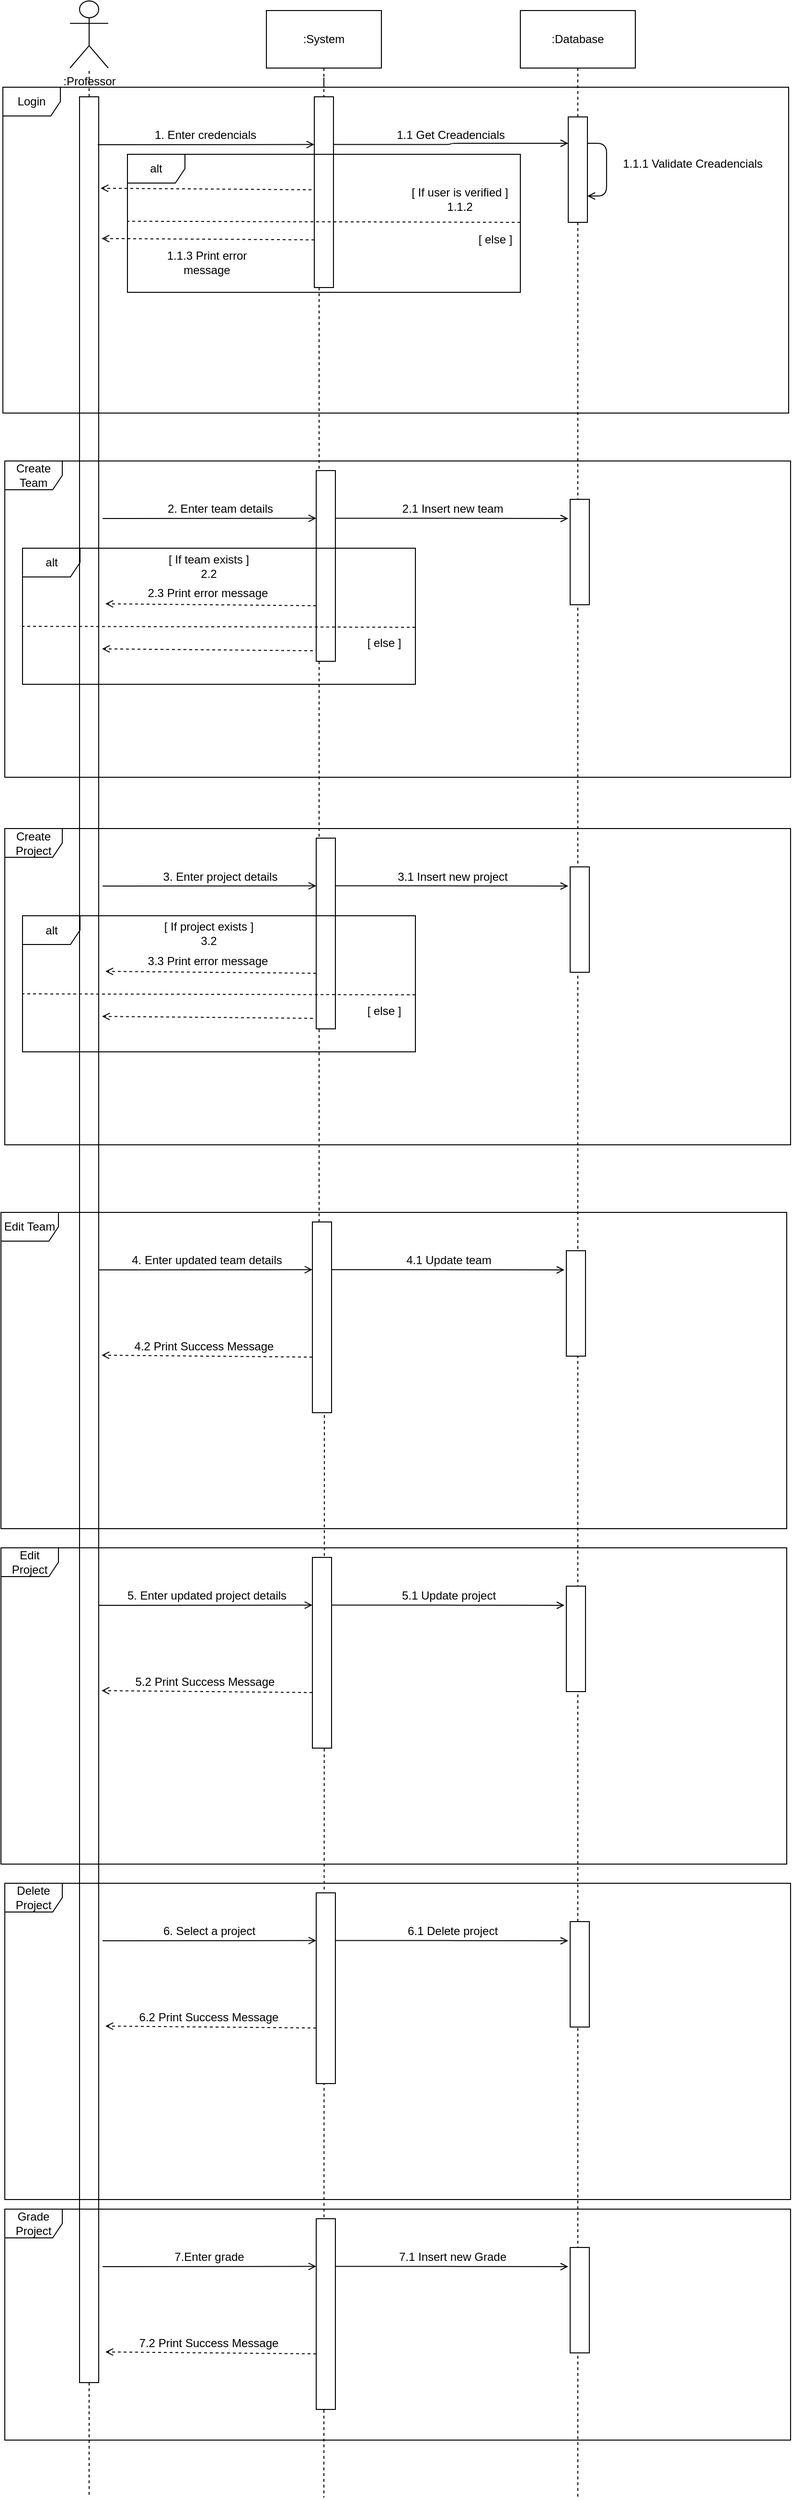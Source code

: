 <mxfile version="10.8.1" type="device"><diagram name="Page-1" id="13e1069c-82ec-6db2-03f1-153e76fe0fe0"><mxGraphModel dx="1640" dy="953" grid="1" gridSize="10" guides="1" tooltips="1" connect="1" arrows="1" fold="1" page="1" pageScale="1" pageWidth="1100" pageHeight="850" background="#ffffff" math="0" shadow="0"><root><mxCell id="0"/><mxCell id="1" parent="0"/><mxCell id="8hnLKRidfZK9zV9FMf3j-4" value="&lt;div&gt;:Professor&lt;/div&gt;" style="shape=umlActor;verticalLabelPosition=bottom;labelBackgroundColor=#ffffff;verticalAlign=top;html=1;outlineConnect=0;" vertex="1" parent="1"><mxGeometry x="188" y="35" width="40" height="70" as="geometry"/></mxCell><mxCell id="8hnLKRidfZK9zV9FMf3j-13" style="edgeStyle=orthogonalEdgeStyle;rounded=0;orthogonalLoop=1;jettySize=auto;html=1;exitX=0.25;exitY=1;exitDx=0;exitDy=0;dashed=1;endArrow=none;endFill=0;" edge="1" parent="1" source="8hnLKRidfZK9zV9FMf3j-18"><mxGeometry relative="1" as="geometry"><mxPoint x="453" y="2640" as="targetPoint"/><mxPoint x="453" y="674" as="sourcePoint"/></mxGeometry></mxCell><mxCell id="8hnLKRidfZK9zV9FMf3j-14" style="edgeStyle=orthogonalEdgeStyle;rounded=1;orthogonalLoop=1;jettySize=auto;html=1;exitX=0.5;exitY=1;exitDx=0;exitDy=0;dashed=1;endArrow=none;endFill=0;" edge="1" parent="1" source="8hnLKRidfZK9zV9FMf3j-25"><mxGeometry relative="1" as="geometry"><mxPoint x="718" y="2640" as="targetPoint"/><mxPoint x="718" y="115" as="sourcePoint"/></mxGeometry></mxCell><mxCell id="8hnLKRidfZK9zV9FMf3j-10" value="" style="endArrow=none;html=1;rounded=1;dashed=1;" edge="1" parent="1" source="8hnLKRidfZK9zV9FMf3j-16" target="8hnLKRidfZK9zV9FMf3j-4"><mxGeometry width="50" height="50" relative="1" as="geometry"><mxPoint x="207" y="775" as="sourcePoint"/><mxPoint x="238" y="135" as="targetPoint"/></mxGeometry></mxCell><mxCell id="8hnLKRidfZK9zV9FMf3j-146" style="edgeStyle=none;rounded=1;orthogonalLoop=1;jettySize=auto;html=1;exitX=0.5;exitY=1;exitDx=0;exitDy=0;endArrow=none;endFill=0;dashed=1;" edge="1" parent="1" source="8hnLKRidfZK9zV9FMf3j-16"><mxGeometry relative="1" as="geometry"><mxPoint x="207.966" y="2640" as="targetPoint"/></mxGeometry></mxCell><mxCell id="8hnLKRidfZK9zV9FMf3j-16" value="" style="rounded=0;whiteSpace=wrap;html=1;" vertex="1" parent="1"><mxGeometry x="198" y="135" width="20" height="2385" as="geometry"/></mxCell><mxCell id="8hnLKRidfZK9zV9FMf3j-29" style="edgeStyle=orthogonalEdgeStyle;rounded=1;orthogonalLoop=1;jettySize=auto;html=1;exitX=1;exitY=0.25;exitDx=0;exitDy=0;entryX=0;entryY=0.25;entryDx=0;entryDy=0;endArrow=open;endFill=0;" edge="1" parent="1" source="8hnLKRidfZK9zV9FMf3j-18" target="8hnLKRidfZK9zV9FMf3j-25"><mxGeometry relative="1" as="geometry"/></mxCell><mxCell id="8hnLKRidfZK9zV9FMf3j-42" style="rounded=1;orthogonalLoop=1;jettySize=auto;html=1;exitX=0;exitY=0.75;exitDx=0;exitDy=0;entryX=1.15;entryY=0.062;entryDx=0;entryDy=0;dashed=1;endArrow=open;endFill=0;entryPerimeter=0;" edge="1" parent="1" source="8hnLKRidfZK9zV9FMf3j-18" target="8hnLKRidfZK9zV9FMf3j-16"><mxGeometry relative="1" as="geometry"/></mxCell><mxCell id="8hnLKRidfZK9zV9FMf3j-18" value="" style="rounded=0;whiteSpace=wrap;html=1;" vertex="1" parent="1"><mxGeometry x="443" y="135" width="20" height="199" as="geometry"/></mxCell><mxCell id="8hnLKRidfZK9zV9FMf3j-19" style="edgeStyle=orthogonalEdgeStyle;rounded=0;orthogonalLoop=1;jettySize=auto;html=1;exitX=0.5;exitY=1;exitDx=0;exitDy=0;dashed=1;endArrow=none;endFill=0;" edge="1" parent="1" source="8hnLKRidfZK9zV9FMf3j-22" target="8hnLKRidfZK9zV9FMf3j-18"><mxGeometry relative="1" as="geometry"><mxPoint x="453" y="775" as="targetPoint"/><mxPoint x="451" y="110" as="sourcePoint"/></mxGeometry></mxCell><mxCell id="8hnLKRidfZK9zV9FMf3j-20" value="" style="endArrow=open;html=1;entryX=0;entryY=0.25;entryDx=0;entryDy=0;endFill=0;" edge="1" parent="1" target="8hnLKRidfZK9zV9FMf3j-18"><mxGeometry width="50" height="50" relative="1" as="geometry"><mxPoint x="217" y="185" as="sourcePoint"/><mxPoint x="288" y="145" as="targetPoint"/></mxGeometry></mxCell><mxCell id="8hnLKRidfZK9zV9FMf3j-21" value="1. Enter credencials" style="text;html=1;strokeColor=none;fillColor=none;align=center;verticalAlign=middle;whiteSpace=wrap;rounded=0;" vertex="1" parent="1"><mxGeometry x="268" y="165" width="123" height="20" as="geometry"/></mxCell><mxCell id="8hnLKRidfZK9zV9FMf3j-22" value=":System" style="rounded=0;whiteSpace=wrap;html=1;" vertex="1" parent="1"><mxGeometry x="393" y="45" width="120" height="60" as="geometry"/></mxCell><mxCell id="8hnLKRidfZK9zV9FMf3j-23" value=":Database" style="rounded=0;whiteSpace=wrap;html=1;" vertex="1" parent="1"><mxGeometry x="658" y="45" width="120" height="60" as="geometry"/></mxCell><mxCell id="8hnLKRidfZK9zV9FMf3j-25" value="" style="rounded=0;whiteSpace=wrap;html=1;" vertex="1" parent="1"><mxGeometry x="708" y="156" width="20" height="110" as="geometry"/></mxCell><mxCell id="8hnLKRidfZK9zV9FMf3j-27" style="edgeStyle=orthogonalEdgeStyle;rounded=1;orthogonalLoop=1;jettySize=auto;html=1;exitX=0.5;exitY=1;exitDx=0;exitDy=0;dashed=1;endArrow=none;endFill=0;" edge="1" parent="1" source="8hnLKRidfZK9zV9FMf3j-23" target="8hnLKRidfZK9zV9FMf3j-25"><mxGeometry relative="1" as="geometry"><mxPoint x="718" y="775" as="targetPoint"/><mxPoint x="718" y="105" as="sourcePoint"/></mxGeometry></mxCell><mxCell id="8hnLKRidfZK9zV9FMf3j-28" value="1.1 Get Creadencials " style="text;html=1;strokeColor=none;fillColor=none;align=center;verticalAlign=middle;whiteSpace=wrap;rounded=0;" vertex="1" parent="1"><mxGeometry x="524" y="165" width="123" height="20" as="geometry"/></mxCell><mxCell id="8hnLKRidfZK9zV9FMf3j-30" style="edgeStyle=orthogonalEdgeStyle;rounded=1;orthogonalLoop=1;jettySize=auto;html=1;exitX=1;exitY=0.25;exitDx=0;exitDy=0;entryX=1;entryY=0.75;entryDx=0;entryDy=0;endArrow=open;endFill=0;" edge="1" parent="1" source="8hnLKRidfZK9zV9FMf3j-25" target="8hnLKRidfZK9zV9FMf3j-25"><mxGeometry relative="1" as="geometry"/></mxCell><mxCell id="8hnLKRidfZK9zV9FMf3j-31" value="1.1.1 Validate Creadencials " style="text;html=1;strokeColor=none;fillColor=none;align=center;verticalAlign=middle;whiteSpace=wrap;rounded=0;" vertex="1" parent="1"><mxGeometry x="758" y="195" width="160" height="20" as="geometry"/></mxCell><mxCell id="8hnLKRidfZK9zV9FMf3j-38" value="" style="endArrow=open;html=1;exitX=-0.15;exitY=0.691;exitDx=0;exitDy=0;exitPerimeter=0;endFill=0;entryX=1.1;entryY=0.04;entryDx=0;entryDy=0;entryPerimeter=0;dashed=1;" edge="1" parent="1" target="8hnLKRidfZK9zV9FMf3j-16"><mxGeometry width="50" height="50" relative="1" as="geometry"><mxPoint x="440" y="232" as="sourcePoint"/><mxPoint x="238" y="232" as="targetPoint"/></mxGeometry></mxCell><mxCell id="8hnLKRidfZK9zV9FMf3j-39" value="&lt;div&gt;[ If user is verified ]&lt;/div&gt;&lt;div&gt;1.1.2&lt;br&gt;&lt;/div&gt;" style="text;html=1;strokeColor=none;fillColor=none;align=center;verticalAlign=middle;whiteSpace=wrap;rounded=0;" vertex="1" parent="1"><mxGeometry x="534" y="225" width="122" height="34" as="geometry"/></mxCell><mxCell id="8hnLKRidfZK9zV9FMf3j-40" value="" style="endArrow=none;dashed=1;html=1;exitX=1;exitY=0.493;exitDx=0;exitDy=0;exitPerimeter=0;entryX=0;entryY=0.485;entryDx=0;entryDy=0;entryPerimeter=0;" edge="1" parent="1" source="8hnLKRidfZK9zV9FMf3j-36" target="8hnLKRidfZK9zV9FMf3j-36"><mxGeometry width="50" height="50" relative="1" as="geometry"><mxPoint x="388" y="301" as="sourcePoint"/><mxPoint x="438" y="251" as="targetPoint"/></mxGeometry></mxCell><mxCell id="8hnLKRidfZK9zV9FMf3j-43" value="[ else ]" style="text;html=1;strokeColor=none;fillColor=none;align=center;verticalAlign=middle;whiteSpace=wrap;rounded=0;" vertex="1" parent="1"><mxGeometry x="608" y="277" width="48" height="14" as="geometry"/></mxCell><mxCell id="8hnLKRidfZK9zV9FMf3j-44" value="1.1.3 Print error message" style="text;html=1;strokeColor=none;fillColor=none;align=center;verticalAlign=middle;whiteSpace=wrap;rounded=0;" vertex="1" parent="1"><mxGeometry x="269.5" y="291" width="122" height="34" as="geometry"/></mxCell><mxCell id="8hnLKRidfZK9zV9FMf3j-67" style="edgeStyle=orthogonalEdgeStyle;rounded=1;orthogonalLoop=1;jettySize=auto;html=1;exitX=1;exitY=0.25;exitDx=0;exitDy=0;entryX=-0.1;entryY=0.182;entryDx=0;entryDy=0;entryPerimeter=0;endArrow=open;endFill=0;" edge="1" parent="1" source="8hnLKRidfZK9zV9FMf3j-68" target="8hnLKRidfZK9zV9FMf3j-71"><mxGeometry relative="1" as="geometry"/></mxCell><mxCell id="8hnLKRidfZK9zV9FMf3j-68" value="" style="rounded=0;whiteSpace=wrap;html=1;" vertex="1" parent="1"><mxGeometry x="445" y="525" width="20" height="199" as="geometry"/></mxCell><mxCell id="8hnLKRidfZK9zV9FMf3j-69" value="" style="endArrow=open;html=1;entryX=0;entryY=0.25;entryDx=0;entryDy=0;endFill=0;" edge="1" parent="1" target="8hnLKRidfZK9zV9FMf3j-68"><mxGeometry width="50" height="50" relative="1" as="geometry"><mxPoint x="222" y="575" as="sourcePoint"/><mxPoint x="290" y="555" as="targetPoint"/></mxGeometry></mxCell><mxCell id="8hnLKRidfZK9zV9FMf3j-70" value="2. Enter team details" style="text;html=1;strokeColor=none;fillColor=none;align=center;verticalAlign=middle;whiteSpace=wrap;rounded=0;" vertex="1" parent="1"><mxGeometry x="280" y="555" width="130" height="20" as="geometry"/></mxCell><mxCell id="8hnLKRidfZK9zV9FMf3j-71" value="" style="rounded=0;whiteSpace=wrap;html=1;" vertex="1" parent="1"><mxGeometry x="710" y="555" width="20" height="110" as="geometry"/></mxCell><mxCell id="8hnLKRidfZK9zV9FMf3j-72" value="2.1 Insert new team " style="text;html=1;strokeColor=none;fillColor=none;align=center;verticalAlign=middle;whiteSpace=wrap;rounded=0;" vertex="1" parent="1"><mxGeometry x="515" y="555" width="145" height="20" as="geometry"/></mxCell><mxCell id="8hnLKRidfZK9zV9FMf3j-73" value="&lt;div&gt;[ If team exists ]&lt;/div&gt;&lt;div&gt;2.2&lt;br&gt;&lt;/div&gt;" style="text;html=1;strokeColor=none;fillColor=none;align=center;verticalAlign=middle;whiteSpace=wrap;rounded=0;" vertex="1" parent="1"><mxGeometry x="271.5" y="612" width="122" height="25" as="geometry"/></mxCell><mxCell id="8hnLKRidfZK9zV9FMf3j-74" value="[ else ]" style="text;html=1;strokeColor=none;fillColor=none;align=center;verticalAlign=middle;whiteSpace=wrap;rounded=0;" vertex="1" parent="1"><mxGeometry x="492" y="698" width="48" height="14" as="geometry"/></mxCell><mxCell id="8hnLKRidfZK9zV9FMf3j-75" value="" style="endArrow=none;dashed=1;html=1;exitX=1;exitY=0.493;exitDx=0;exitDy=0;exitPerimeter=0;entryX=0;entryY=0.485;entryDx=0;entryDy=0;entryPerimeter=0;" edge="1" parent="1"><mxGeometry width="50" height="50" relative="1" as="geometry"><mxPoint x="548.5" y="688.5" as="sourcePoint"/><mxPoint x="138.5" y="687.5" as="targetPoint"/></mxGeometry></mxCell><mxCell id="8hnLKRidfZK9zV9FMf3j-76" value="" style="endArrow=open;html=1;exitX=-0.15;exitY=0.691;exitDx=0;exitDy=0;exitPerimeter=0;endFill=0;entryX=1.1;entryY=0.1;entryDx=0;entryDy=0;entryPerimeter=0;dashed=1;" edge="1" parent="1"><mxGeometry width="50" height="50" relative="1" as="geometry"><mxPoint x="445" y="666" as="sourcePoint"/><mxPoint x="225" y="664" as="targetPoint"/></mxGeometry></mxCell><mxCell id="8hnLKRidfZK9zV9FMf3j-77" value="2.3 Print error message" style="text;html=1;strokeColor=none;fillColor=none;align=center;verticalAlign=middle;whiteSpace=wrap;rounded=0;" vertex="1" parent="1"><mxGeometry x="260.5" y="646" width="142" height="14" as="geometry"/></mxCell><mxCell id="8hnLKRidfZK9zV9FMf3j-78" value="" style="endArrow=open;html=1;exitX=-0.15;exitY=0.691;exitDx=0;exitDy=0;exitPerimeter=0;endFill=0;entryX=1.1;entryY=0.1;entryDx=0;entryDy=0;entryPerimeter=0;dashed=1;" edge="1" parent="1"><mxGeometry width="50" height="50" relative="1" as="geometry"><mxPoint x="441.5" y="713" as="sourcePoint"/><mxPoint x="221.5" y="711.0" as="targetPoint"/></mxGeometry></mxCell><mxCell id="8hnLKRidfZK9zV9FMf3j-81" style="edgeStyle=orthogonalEdgeStyle;rounded=1;orthogonalLoop=1;jettySize=auto;html=1;exitX=1;exitY=0.25;exitDx=0;exitDy=0;entryX=-0.1;entryY=0.182;entryDx=0;entryDy=0;entryPerimeter=0;endArrow=open;endFill=0;" edge="1" parent="1" source="8hnLKRidfZK9zV9FMf3j-82" target="8hnLKRidfZK9zV9FMf3j-85"><mxGeometry relative="1" as="geometry"/></mxCell><mxCell id="8hnLKRidfZK9zV9FMf3j-82" value="" style="rounded=0;whiteSpace=wrap;html=1;" vertex="1" parent="1"><mxGeometry x="445" y="908.5" width="20" height="199" as="geometry"/></mxCell><mxCell id="8hnLKRidfZK9zV9FMf3j-83" value="" style="endArrow=open;html=1;entryX=0;entryY=0.25;entryDx=0;entryDy=0;endFill=0;" edge="1" parent="1" target="8hnLKRidfZK9zV9FMf3j-82"><mxGeometry width="50" height="50" relative="1" as="geometry"><mxPoint x="222" y="958.5" as="sourcePoint"/><mxPoint x="290" y="938.5" as="targetPoint"/></mxGeometry></mxCell><mxCell id="8hnLKRidfZK9zV9FMf3j-84" value="3. Enter project details" style="text;html=1;strokeColor=none;fillColor=none;align=center;verticalAlign=middle;whiteSpace=wrap;rounded=0;" vertex="1" parent="1"><mxGeometry x="280" y="938.5" width="130" height="20" as="geometry"/></mxCell><mxCell id="8hnLKRidfZK9zV9FMf3j-85" value="" style="rounded=0;whiteSpace=wrap;html=1;" vertex="1" parent="1"><mxGeometry x="710" y="938.5" width="20" height="110" as="geometry"/></mxCell><mxCell id="8hnLKRidfZK9zV9FMf3j-86" value="3.1 Insert new project" style="text;html=1;strokeColor=none;fillColor=none;align=center;verticalAlign=middle;whiteSpace=wrap;rounded=0;" vertex="1" parent="1"><mxGeometry x="515" y="938.5" width="145" height="20" as="geometry"/></mxCell><mxCell id="8hnLKRidfZK9zV9FMf3j-87" value="&lt;div&gt;[ If project exists ]&lt;/div&gt;&lt;div&gt;3.2&lt;br&gt;&lt;/div&gt;" style="text;html=1;strokeColor=none;fillColor=none;align=center;verticalAlign=middle;whiteSpace=wrap;rounded=0;" vertex="1" parent="1"><mxGeometry x="271.5" y="995.5" width="122" height="25" as="geometry"/></mxCell><mxCell id="8hnLKRidfZK9zV9FMf3j-88" value="[ else ]" style="text;html=1;strokeColor=none;fillColor=none;align=center;verticalAlign=middle;whiteSpace=wrap;rounded=0;" vertex="1" parent="1"><mxGeometry x="492" y="1081.5" width="48" height="14" as="geometry"/></mxCell><mxCell id="8hnLKRidfZK9zV9FMf3j-89" value="" style="endArrow=none;dashed=1;html=1;exitX=1;exitY=0.493;exitDx=0;exitDy=0;exitPerimeter=0;entryX=0;entryY=0.485;entryDx=0;entryDy=0;entryPerimeter=0;" edge="1" parent="1"><mxGeometry width="50" height="50" relative="1" as="geometry"><mxPoint x="548.5" y="1072" as="sourcePoint"/><mxPoint x="138.5" y="1071" as="targetPoint"/></mxGeometry></mxCell><mxCell id="8hnLKRidfZK9zV9FMf3j-90" value="" style="endArrow=open;html=1;exitX=-0.15;exitY=0.691;exitDx=0;exitDy=0;exitPerimeter=0;endFill=0;entryX=1.1;entryY=0.1;entryDx=0;entryDy=0;entryPerimeter=0;dashed=1;" edge="1" parent="1"><mxGeometry width="50" height="50" relative="1" as="geometry"><mxPoint x="445" y="1049.5" as="sourcePoint"/><mxPoint x="225" y="1047.5" as="targetPoint"/></mxGeometry></mxCell><mxCell id="8hnLKRidfZK9zV9FMf3j-91" value="3.3 Print error message" style="text;html=1;strokeColor=none;fillColor=none;align=center;verticalAlign=middle;whiteSpace=wrap;rounded=0;" vertex="1" parent="1"><mxGeometry x="260.5" y="1029.5" width="142" height="14" as="geometry"/></mxCell><mxCell id="8hnLKRidfZK9zV9FMf3j-92" value="" style="endArrow=open;html=1;exitX=-0.15;exitY=0.691;exitDx=0;exitDy=0;exitPerimeter=0;endFill=0;entryX=1.1;entryY=0.1;entryDx=0;entryDy=0;entryPerimeter=0;dashed=1;" edge="1" parent="1"><mxGeometry width="50" height="50" relative="1" as="geometry"><mxPoint x="441.5" y="1096.5" as="sourcePoint"/><mxPoint x="221.5" y="1094.5" as="targetPoint"/></mxGeometry></mxCell><mxCell id="8hnLKRidfZK9zV9FMf3j-110" style="edgeStyle=orthogonalEdgeStyle;rounded=1;orthogonalLoop=1;jettySize=auto;html=1;exitX=1;exitY=0.25;exitDx=0;exitDy=0;entryX=-0.1;entryY=0.182;entryDx=0;entryDy=0;entryPerimeter=0;endArrow=open;endFill=0;" edge="1" parent="1" source="8hnLKRidfZK9zV9FMf3j-111" target="8hnLKRidfZK9zV9FMf3j-114"><mxGeometry relative="1" as="geometry"/></mxCell><mxCell id="8hnLKRidfZK9zV9FMf3j-111" value="" style="rounded=0;whiteSpace=wrap;html=1;" vertex="1" parent="1"><mxGeometry x="441" y="1309" width="20" height="199" as="geometry"/></mxCell><mxCell id="8hnLKRidfZK9zV9FMf3j-112" value="" style="endArrow=open;html=1;entryX=0;entryY=0.25;entryDx=0;entryDy=0;endFill=0;" edge="1" parent="1" target="8hnLKRidfZK9zV9FMf3j-111"><mxGeometry width="50" height="50" relative="1" as="geometry"><mxPoint x="218" y="1359" as="sourcePoint"/><mxPoint x="286" y="1339" as="targetPoint"/></mxGeometry></mxCell><mxCell id="8hnLKRidfZK9zV9FMf3j-113" value="4. Enter updated team details" style="text;html=1;strokeColor=none;fillColor=none;align=center;verticalAlign=middle;whiteSpace=wrap;rounded=0;" vertex="1" parent="1"><mxGeometry x="232.5" y="1339" width="196" height="20" as="geometry"/></mxCell><mxCell id="8hnLKRidfZK9zV9FMf3j-114" value="" style="rounded=0;whiteSpace=wrap;html=1;" vertex="1" parent="1"><mxGeometry x="706" y="1339" width="20" height="110" as="geometry"/></mxCell><mxCell id="8hnLKRidfZK9zV9FMf3j-115" value="4.1 Update team" style="text;html=1;strokeColor=none;fillColor=none;align=center;verticalAlign=middle;whiteSpace=wrap;rounded=0;" vertex="1" parent="1"><mxGeometry x="511" y="1339" width="145" height="20" as="geometry"/></mxCell><mxCell id="8hnLKRidfZK9zV9FMf3j-116" value="" style="endArrow=open;html=1;exitX=-0.15;exitY=0.691;exitDx=0;exitDy=0;exitPerimeter=0;endFill=0;entryX=1.1;entryY=0.1;entryDx=0;entryDy=0;entryPerimeter=0;dashed=1;" edge="1" parent="1"><mxGeometry width="50" height="50" relative="1" as="geometry"><mxPoint x="441" y="1450" as="sourcePoint"/><mxPoint x="221" y="1448" as="targetPoint"/></mxGeometry></mxCell><mxCell id="8hnLKRidfZK9zV9FMf3j-117" value="4.2 Print Success Message" style="text;html=1;strokeColor=none;fillColor=none;align=center;verticalAlign=middle;whiteSpace=wrap;rounded=0;" vertex="1" parent="1"><mxGeometry x="246" y="1429" width="164" height="20" as="geometry"/></mxCell><mxCell id="8hnLKRidfZK9zV9FMf3j-119" style="edgeStyle=orthogonalEdgeStyle;rounded=1;orthogonalLoop=1;jettySize=auto;html=1;exitX=1;exitY=0.25;exitDx=0;exitDy=0;entryX=-0.1;entryY=0.182;entryDx=0;entryDy=0;entryPerimeter=0;endArrow=open;endFill=0;" edge="1" parent="1" source="8hnLKRidfZK9zV9FMf3j-120" target="8hnLKRidfZK9zV9FMf3j-123"><mxGeometry relative="1" as="geometry"/></mxCell><mxCell id="8hnLKRidfZK9zV9FMf3j-120" value="" style="rounded=0;whiteSpace=wrap;html=1;" vertex="1" parent="1"><mxGeometry x="441" y="1659" width="20" height="199" as="geometry"/></mxCell><mxCell id="8hnLKRidfZK9zV9FMf3j-121" value="" style="endArrow=open;html=1;entryX=0;entryY=0.25;entryDx=0;entryDy=0;endFill=0;" edge="1" parent="1" target="8hnLKRidfZK9zV9FMf3j-120"><mxGeometry width="50" height="50" relative="1" as="geometry"><mxPoint x="218" y="1709" as="sourcePoint"/><mxPoint x="286" y="1689" as="targetPoint"/></mxGeometry></mxCell><mxCell id="8hnLKRidfZK9zV9FMf3j-122" value="5. Enter updated project details" style="text;html=1;strokeColor=none;fillColor=none;align=center;verticalAlign=middle;whiteSpace=wrap;rounded=0;" vertex="1" parent="1"><mxGeometry x="232.5" y="1689" width="196" height="20" as="geometry"/></mxCell><mxCell id="8hnLKRidfZK9zV9FMf3j-123" value="" style="rounded=0;whiteSpace=wrap;html=1;" vertex="1" parent="1"><mxGeometry x="706" y="1689" width="20" height="110" as="geometry"/></mxCell><mxCell id="8hnLKRidfZK9zV9FMf3j-124" value="5.1 Update project" style="text;html=1;strokeColor=none;fillColor=none;align=center;verticalAlign=middle;whiteSpace=wrap;rounded=0;" vertex="1" parent="1"><mxGeometry x="511" y="1689" width="145" height="20" as="geometry"/></mxCell><mxCell id="8hnLKRidfZK9zV9FMf3j-125" value="" style="endArrow=open;html=1;exitX=-0.15;exitY=0.691;exitDx=0;exitDy=0;exitPerimeter=0;endFill=0;entryX=1.1;entryY=0.1;entryDx=0;entryDy=0;entryPerimeter=0;dashed=1;" edge="1" parent="1"><mxGeometry width="50" height="50" relative="1" as="geometry"><mxPoint x="441" y="1800" as="sourcePoint"/><mxPoint x="221" y="1798" as="targetPoint"/></mxGeometry></mxCell><mxCell id="8hnLKRidfZK9zV9FMf3j-126" value="5.2 Print Success Message" style="text;html=1;strokeColor=none;fillColor=none;align=center;verticalAlign=middle;whiteSpace=wrap;rounded=0;" vertex="1" parent="1"><mxGeometry x="246.5" y="1779" width="164" height="20" as="geometry"/></mxCell><mxCell id="8hnLKRidfZK9zV9FMf3j-128" style="edgeStyle=orthogonalEdgeStyle;rounded=1;orthogonalLoop=1;jettySize=auto;html=1;exitX=1;exitY=0.25;exitDx=0;exitDy=0;entryX=-0.1;entryY=0.182;entryDx=0;entryDy=0;entryPerimeter=0;endArrow=open;endFill=0;" edge="1" parent="1" source="8hnLKRidfZK9zV9FMf3j-129" target="8hnLKRidfZK9zV9FMf3j-132"><mxGeometry relative="1" as="geometry"/></mxCell><mxCell id="8hnLKRidfZK9zV9FMf3j-129" value="" style="rounded=0;whiteSpace=wrap;html=1;" vertex="1" parent="1"><mxGeometry x="445" y="2009" width="20" height="199" as="geometry"/></mxCell><mxCell id="8hnLKRidfZK9zV9FMf3j-130" value="" style="endArrow=open;html=1;entryX=0;entryY=0.25;entryDx=0;entryDy=0;endFill=0;" edge="1" parent="1" target="8hnLKRidfZK9zV9FMf3j-129"><mxGeometry width="50" height="50" relative="1" as="geometry"><mxPoint x="222" y="2059" as="sourcePoint"/><mxPoint x="290" y="2039" as="targetPoint"/></mxGeometry></mxCell><mxCell id="8hnLKRidfZK9zV9FMf3j-131" value="6. Select a project" style="text;html=1;strokeColor=none;fillColor=none;align=center;verticalAlign=middle;whiteSpace=wrap;rounded=0;" vertex="1" parent="1"><mxGeometry x="269" y="2039" width="129" height="20" as="geometry"/></mxCell><mxCell id="8hnLKRidfZK9zV9FMf3j-132" value="" style="rounded=0;whiteSpace=wrap;html=1;" vertex="1" parent="1"><mxGeometry x="710" y="2039" width="20" height="110" as="geometry"/></mxCell><mxCell id="8hnLKRidfZK9zV9FMf3j-133" value="6.1 Delete project" style="text;html=1;strokeColor=none;fillColor=none;align=center;verticalAlign=middle;whiteSpace=wrap;rounded=0;" vertex="1" parent="1"><mxGeometry x="515" y="2039" width="145" height="20" as="geometry"/></mxCell><mxCell id="8hnLKRidfZK9zV9FMf3j-134" value="" style="endArrow=open;html=1;exitX=-0.15;exitY=0.691;exitDx=0;exitDy=0;exitPerimeter=0;endFill=0;entryX=1.1;entryY=0.1;entryDx=0;entryDy=0;entryPerimeter=0;dashed=1;" edge="1" parent="1"><mxGeometry width="50" height="50" relative="1" as="geometry"><mxPoint x="445" y="2150" as="sourcePoint"/><mxPoint x="225" y="2148" as="targetPoint"/></mxGeometry></mxCell><mxCell id="8hnLKRidfZK9zV9FMf3j-135" value="6.2 Print Success Message" style="text;html=1;strokeColor=none;fillColor=none;align=center;verticalAlign=middle;whiteSpace=wrap;rounded=0;" vertex="1" parent="1"><mxGeometry x="250.5" y="2129" width="164" height="20" as="geometry"/></mxCell><mxCell id="8hnLKRidfZK9zV9FMf3j-137" style="edgeStyle=orthogonalEdgeStyle;rounded=1;orthogonalLoop=1;jettySize=auto;html=1;exitX=1;exitY=0.25;exitDx=0;exitDy=0;entryX=-0.1;entryY=0.182;entryDx=0;entryDy=0;entryPerimeter=0;endArrow=open;endFill=0;" edge="1" parent="1" source="8hnLKRidfZK9zV9FMf3j-138" target="8hnLKRidfZK9zV9FMf3j-141"><mxGeometry relative="1" as="geometry"/></mxCell><mxCell id="8hnLKRidfZK9zV9FMf3j-138" value="" style="rounded=0;whiteSpace=wrap;html=1;" vertex="1" parent="1"><mxGeometry x="445" y="2349" width="20" height="199" as="geometry"/></mxCell><mxCell id="8hnLKRidfZK9zV9FMf3j-139" value="" style="endArrow=open;html=1;entryX=0;entryY=0.25;entryDx=0;entryDy=0;endFill=0;" edge="1" parent="1" target="8hnLKRidfZK9zV9FMf3j-138"><mxGeometry width="50" height="50" relative="1" as="geometry"><mxPoint x="222" y="2399" as="sourcePoint"/><mxPoint x="290" y="2379" as="targetPoint"/></mxGeometry></mxCell><mxCell id="8hnLKRidfZK9zV9FMf3j-140" value="7.Enter grade" style="text;html=1;strokeColor=none;fillColor=none;align=center;verticalAlign=middle;whiteSpace=wrap;rounded=0;" vertex="1" parent="1"><mxGeometry x="269" y="2379" width="129" height="20" as="geometry"/></mxCell><mxCell id="8hnLKRidfZK9zV9FMf3j-141" value="" style="rounded=0;whiteSpace=wrap;html=1;" vertex="1" parent="1"><mxGeometry x="710" y="2379" width="20" height="110" as="geometry"/></mxCell><mxCell id="8hnLKRidfZK9zV9FMf3j-142" value="7.1 Insert new Grade" style="text;html=1;strokeColor=none;fillColor=none;align=center;verticalAlign=middle;whiteSpace=wrap;rounded=0;" vertex="1" parent="1"><mxGeometry x="515" y="2379" width="145" height="20" as="geometry"/></mxCell><mxCell id="8hnLKRidfZK9zV9FMf3j-143" value="" style="endArrow=open;html=1;exitX=-0.15;exitY=0.691;exitDx=0;exitDy=0;exitPerimeter=0;endFill=0;entryX=1.1;entryY=0.1;entryDx=0;entryDy=0;entryPerimeter=0;dashed=1;" edge="1" parent="1"><mxGeometry width="50" height="50" relative="1" as="geometry"><mxPoint x="445" y="2490" as="sourcePoint"/><mxPoint x="225" y="2488" as="targetPoint"/></mxGeometry></mxCell><mxCell id="8hnLKRidfZK9zV9FMf3j-144" value="7.2 Print Success Message" style="text;html=1;strokeColor=none;fillColor=none;align=center;verticalAlign=middle;whiteSpace=wrap;rounded=0;" vertex="1" parent="1"><mxGeometry x="250.5" y="2469" width="164" height="20" as="geometry"/></mxCell><mxCell id="8hnLKRidfZK9zV9FMf3j-93" value="alt" style="shape=umlFrame;whiteSpace=wrap;html=1;fillColor=none;" vertex="1" parent="1"><mxGeometry x="138.5" y="989.5" width="410" height="142" as="geometry"/></mxCell><mxCell id="8hnLKRidfZK9zV9FMf3j-79" value="alt" style="shape=umlFrame;whiteSpace=wrap;html=1;fillColor=none;" vertex="1" parent="1"><mxGeometry x="138.5" y="606" width="410" height="142" as="geometry"/></mxCell><mxCell id="8hnLKRidfZK9zV9FMf3j-36" value="alt" style="shape=umlFrame;whiteSpace=wrap;html=1;fillColor=none;" vertex="1" parent="1"><mxGeometry x="248" y="195" width="410" height="144" as="geometry"/></mxCell><mxCell id="8hnLKRidfZK9zV9FMf3j-45" value="Login" style="shape=umlFrame;whiteSpace=wrap;html=1;fillColor=none;" vertex="1" parent="1"><mxGeometry x="118" y="125" width="820" height="340" as="geometry"/></mxCell><mxCell id="8hnLKRidfZK9zV9FMf3j-80" value="Create Team" style="shape=umlFrame;whiteSpace=wrap;html=1;fillColor=none;" vertex="1" parent="1"><mxGeometry x="120" y="515" width="820" height="330" as="geometry"/></mxCell><mxCell id="8hnLKRidfZK9zV9FMf3j-127" value="Edit Project" style="shape=umlFrame;whiteSpace=wrap;html=1;fillColor=none;" vertex="1" parent="1"><mxGeometry x="116" y="1649" width="820" height="330" as="geometry"/></mxCell><mxCell id="8hnLKRidfZK9zV9FMf3j-118" value="Edit Team" style="shape=umlFrame;whiteSpace=wrap;html=1;fillColor=none;" vertex="1" parent="1"><mxGeometry x="116" y="1299" width="820" height="330" as="geometry"/></mxCell><mxCell id="8hnLKRidfZK9zV9FMf3j-136" value="Delete Project" style="shape=umlFrame;whiteSpace=wrap;html=1;fillColor=none;" vertex="1" parent="1"><mxGeometry x="120" y="1999" width="820" height="330" as="geometry"/></mxCell><mxCell id="8hnLKRidfZK9zV9FMf3j-94" value="Create Project" style="shape=umlFrame;whiteSpace=wrap;html=1;fillColor=none;" vertex="1" parent="1"><mxGeometry x="120" y="898.5" width="820" height="330" as="geometry"/></mxCell><mxCell id="8hnLKRidfZK9zV9FMf3j-145" value="Grade Project" style="shape=umlFrame;whiteSpace=wrap;html=1;fillColor=none;" vertex="1" parent="1"><mxGeometry x="120" y="2339" width="820" height="241" as="geometry"/></mxCell></root></mxGraphModel></diagram></mxfile>